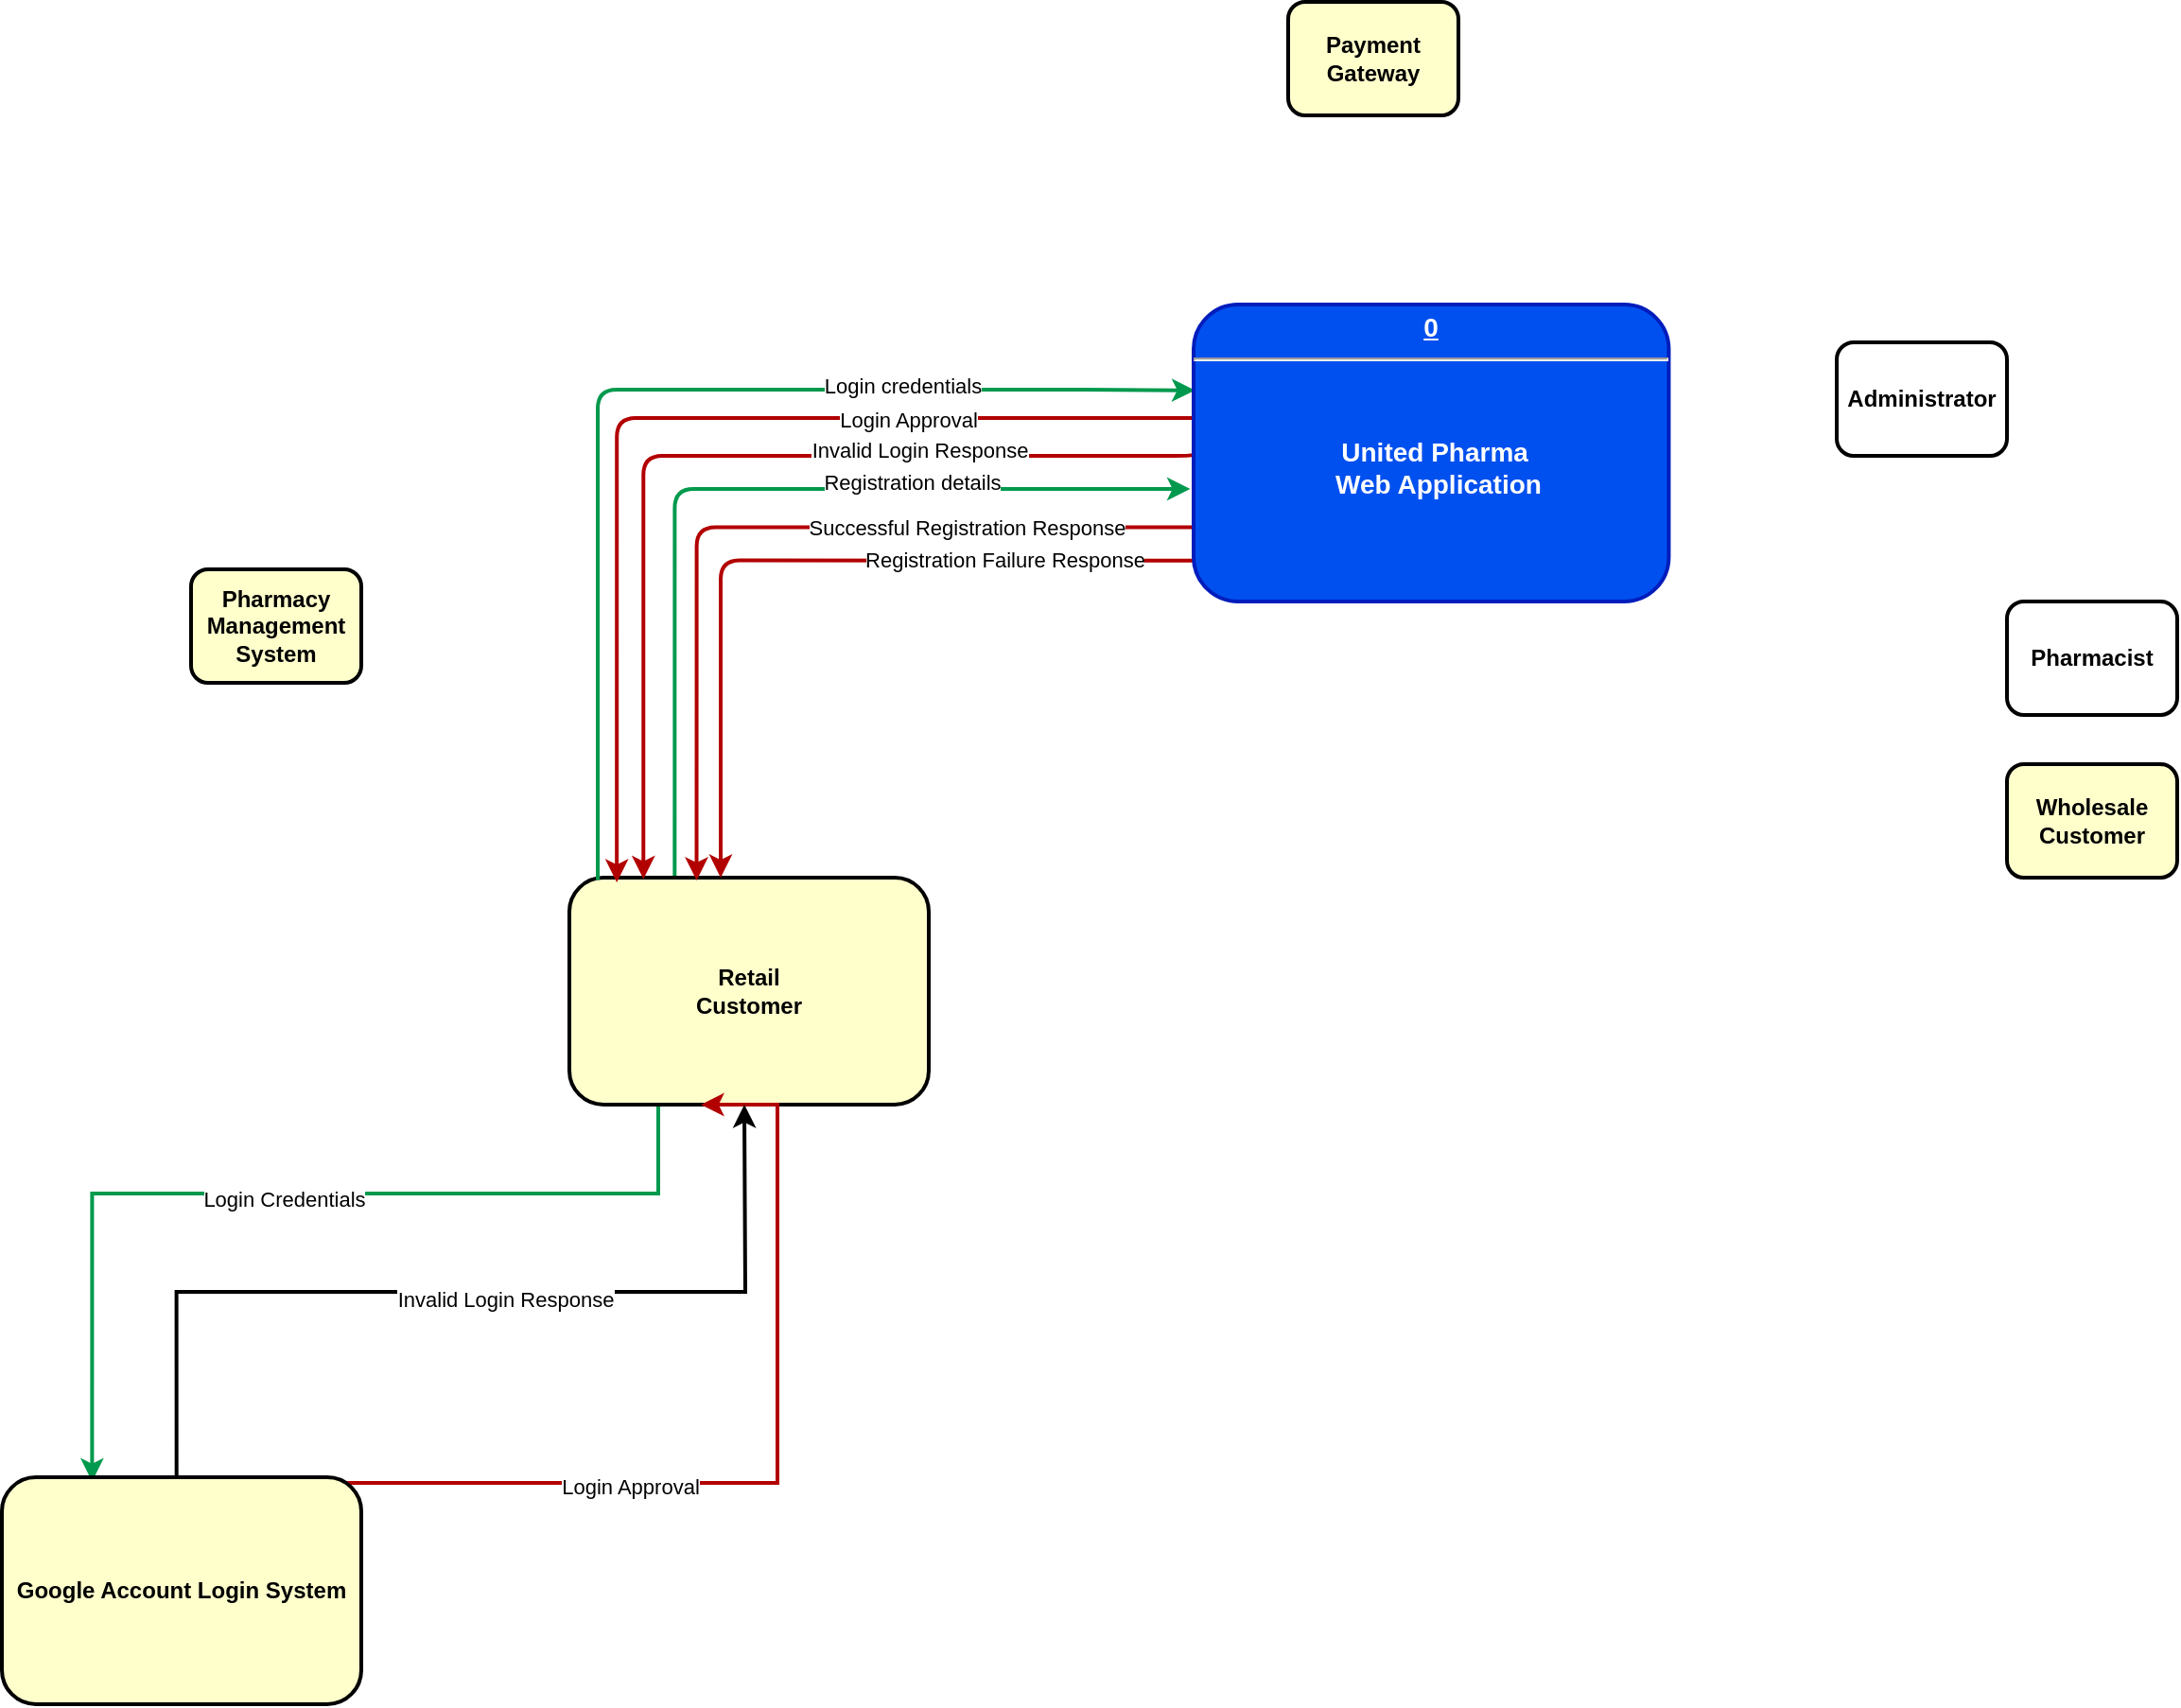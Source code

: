 <mxfile version="21.6.2" type="github">
  <diagram name="Page-1" id="c7558073-3199-34d8-9f00-42111426c3f3">
    <mxGraphModel dx="1035" dy="522" grid="1" gridSize="10" guides="1" tooltips="1" connect="1" arrows="1" fold="1" page="1" pageScale="1" pageWidth="1654" pageHeight="2336" background="none" math="0" shadow="0">
      <root>
        <mxCell id="0" />
        <mxCell id="1" parent="0" />
        <mxCell id="LAr76dedplg_a-63oy3K-29" style="edgeStyle=orthogonalEdgeStyle;rounded=1;orthogonalLoop=1;jettySize=auto;html=1;entryX=-0.007;entryY=0.621;entryDx=0;entryDy=0;entryPerimeter=0;strokeWidth=2;exitX=0.293;exitY=-0.006;exitDx=0;exitDy=0;exitPerimeter=0;strokeColor=#00994D;" edge="1" parent="1" source="LEWASo-noqgJ5dtIMuOe-100" target="LEWASo-noqgJ5dtIMuOe-126">
          <mxGeometry relative="1" as="geometry">
            <Array as="points">
              <mxPoint x="396" y="918" />
            </Array>
          </mxGeometry>
        </mxCell>
        <mxCell id="LAr76dedplg_a-63oy3K-30" value="Registration details" style="edgeLabel;html=1;align=center;verticalAlign=bottom;resizable=0;points=[];" vertex="1" connectable="0" parent="LAr76dedplg_a-63oy3K-29">
          <mxGeometry x="0.341" y="-5" relative="1" as="geometry">
            <mxPoint x="10" as="offset" />
          </mxGeometry>
        </mxCell>
        <mxCell id="LAr76dedplg_a-63oy3K-37" style="edgeStyle=orthogonalEdgeStyle;rounded=0;orthogonalLoop=1;jettySize=auto;html=1;entryX=0.251;entryY=0.019;entryDx=0;entryDy=0;entryPerimeter=0;strokeColor=#00994D;strokeWidth=2;" edge="1" parent="1" source="LEWASo-noqgJ5dtIMuOe-100" target="LAr76dedplg_a-63oy3K-36">
          <mxGeometry relative="1" as="geometry">
            <Array as="points">
              <mxPoint x="387" y="1290" />
              <mxPoint x="88" y="1290" />
            </Array>
          </mxGeometry>
        </mxCell>
        <mxCell id="LAr76dedplg_a-63oy3K-38" value="Login Credentials" style="edgeLabel;html=1;align=center;verticalAlign=middle;resizable=0;points=[];horizontal=1;" vertex="1" connectable="0" parent="LAr76dedplg_a-63oy3K-37">
          <mxGeometry x="-0.016" y="3" relative="1" as="geometry">
            <mxPoint as="offset" />
          </mxGeometry>
        </mxCell>
        <mxCell id="LEWASo-noqgJ5dtIMuOe-100" value="Retail&#xa;Customer" style="whiteSpace=wrap;align=center;verticalAlign=middle;fontStyle=1;strokeWidth=2;fillColor=#FFFFCC;labelBackgroundColor=none;rounded=1;fillOpacity=100;" parent="1" vertex="1">
          <mxGeometry x="340" y="1123" width="190" height="120" as="geometry" />
        </mxCell>
        <mxCell id="LEWASo-noqgJ5dtIMuOe-97" value="Administrator" style="whiteSpace=wrap;align=center;verticalAlign=middle;fontStyle=1;strokeWidth=2;labelBackgroundColor=none;rounded=1;fillOpacity=100;" parent="1" vertex="1">
          <mxGeometry x="1010" y="840" width="90" height="60" as="geometry" />
        </mxCell>
        <mxCell id="LEWASo-noqgJ5dtIMuOe-98" value="Pharmacist" style="whiteSpace=wrap;align=center;verticalAlign=middle;fontStyle=1;strokeWidth=2;labelBackgroundColor=none;rounded=1;fillOpacity=100;" parent="1" vertex="1">
          <mxGeometry x="1100" y="977" width="90" height="60" as="geometry" />
        </mxCell>
        <mxCell id="LEWASo-noqgJ5dtIMuOe-99" value="Wholesale Customer" style="whiteSpace=wrap;align=center;verticalAlign=middle;fontStyle=1;strokeWidth=2;fillColor=#FFFFCC;labelBackgroundColor=none;rounded=1;fillOpacity=100;" parent="1" vertex="1">
          <mxGeometry x="1100" y="1063" width="90" height="60" as="geometry" />
        </mxCell>
        <mxCell id="LAr76dedplg_a-63oy3K-15" style="edgeStyle=orthogonalEdgeStyle;rounded=1;orthogonalLoop=1;jettySize=auto;html=1;exitX=0.079;exitY=0.01;exitDx=0;exitDy=0;strokeWidth=2;fillOpacity=100;strokeColor=#00994D;entryX=0.003;entryY=0.289;entryDx=0;entryDy=0;exitPerimeter=0;elbow=vertical;entryPerimeter=0;" edge="1" parent="1" source="LEWASo-noqgJ5dtIMuOe-100" target="LEWASo-noqgJ5dtIMuOe-126">
          <mxGeometry relative="1" as="geometry">
            <Array as="points">
              <mxPoint x="355" y="865" />
              <mxPoint x="602" y="865" />
            </Array>
          </mxGeometry>
        </mxCell>
        <mxCell id="LAr76dedplg_a-63oy3K-26" value="Login credentials" style="edgeLabel;html=1;align=center;verticalAlign=middle;resizable=0;points=[];" vertex="1" connectable="0" parent="LAr76dedplg_a-63oy3K-15">
          <mxGeometry x="0.46" y="2" relative="1" as="geometry">
            <mxPoint as="offset" />
          </mxGeometry>
        </mxCell>
        <mxCell id="LAr76dedplg_a-63oy3K-17" style="edgeStyle=elbowEdgeStyle;rounded=1;orthogonalLoop=1;jettySize=auto;html=1;strokeWidth=2;fillColor=#e51400;strokeColor=#B20000;elbow=vertical;exitX=0;exitY=0.5;exitDx=0;exitDy=0;entryX=0.206;entryY=0.006;entryDx=0;entryDy=0;entryPerimeter=0;" edge="1" parent="1" source="LEWASo-noqgJ5dtIMuOe-126" target="LEWASo-noqgJ5dtIMuOe-100">
          <mxGeometry relative="1" as="geometry">
            <mxPoint x="380" y="1128" as="targetPoint" />
            <Array as="points">
              <mxPoint x="490" y="900" />
            </Array>
          </mxGeometry>
        </mxCell>
        <mxCell id="LAr76dedplg_a-63oy3K-28" value="Invalid Login Response" style="edgeLabel;html=1;align=center;verticalAlign=middle;resizable=0;points=[];" vertex="1" connectable="0" parent="LAr76dedplg_a-63oy3K-17">
          <mxGeometry x="-0.433" y="-3" relative="1" as="geometry">
            <mxPoint as="offset" />
          </mxGeometry>
        </mxCell>
        <mxCell id="LEWASo-noqgJ5dtIMuOe-101" value="Pharmacy Management System" style="whiteSpace=wrap;align=center;verticalAlign=middle;fontStyle=1;strokeWidth=2;fillColor=#FFFFCC;labelBackgroundColor=none;rounded=1;fillOpacity=100;" parent="1" vertex="1">
          <mxGeometry x="140" y="960" width="90" height="60" as="geometry" />
        </mxCell>
        <mxCell id="LEWASo-noqgJ5dtIMuOe-102" value="Payment Gateway" style="whiteSpace=wrap;align=center;verticalAlign=middle;fontStyle=1;strokeWidth=2;fillColor=#FFFFCC;labelBackgroundColor=none;rounded=1;fillOpacity=100;" parent="1" vertex="1">
          <mxGeometry x="720" y="660" width="90" height="60" as="geometry" />
        </mxCell>
        <mxCell id="LAr76dedplg_a-63oy3K-19" style="edgeStyle=orthogonalEdgeStyle;rounded=1;orthogonalLoop=1;jettySize=auto;html=1;strokeWidth=2;fillColor=#e51400;strokeColor=#B20000;entryX=0.132;entryY=0.021;entryDx=0;entryDy=0;entryPerimeter=0;elbow=vertical;" edge="1" parent="1" source="LEWASo-noqgJ5dtIMuOe-126" target="LEWASo-noqgJ5dtIMuOe-100">
          <mxGeometry relative="1" as="geometry">
            <mxPoint x="576.77" y="888.37" as="sourcePoint" />
            <mxPoint x="380" y="1127" as="targetPoint" />
            <Array as="points">
              <mxPoint x="365" y="880" />
            </Array>
          </mxGeometry>
        </mxCell>
        <mxCell id="LAr76dedplg_a-63oy3K-27" value="Login Approval" style="edgeLabel;html=1;align=center;verticalAlign=middle;resizable=0;points=[];" vertex="1" connectable="0" parent="LAr76dedplg_a-63oy3K-19">
          <mxGeometry x="-0.452" y="1" relative="1" as="geometry">
            <mxPoint as="offset" />
          </mxGeometry>
        </mxCell>
        <mxCell id="LAr76dedplg_a-63oy3K-31" style="edgeStyle=orthogonalEdgeStyle;rounded=1;orthogonalLoop=1;jettySize=auto;html=1;exitX=0;exitY=0.75;exitDx=0;exitDy=0;entryX=0.354;entryY=0.012;entryDx=0;entryDy=0;entryPerimeter=0;strokeWidth=2;fillColor=#e51400;strokeColor=#B20000;" edge="1" parent="1" source="LEWASo-noqgJ5dtIMuOe-126" target="LEWASo-noqgJ5dtIMuOe-100">
          <mxGeometry relative="1" as="geometry" />
        </mxCell>
        <mxCell id="LAr76dedplg_a-63oy3K-32" value="Successful Registration Response" style="edgeLabel;html=1;align=center;verticalAlign=middle;resizable=0;points=[];labelPosition=center;verticalLabelPosition=middle;" vertex="1" connectable="0" parent="LAr76dedplg_a-63oy3K-31">
          <mxGeometry x="-0.377" y="1" relative="1" as="geometry">
            <mxPoint x="20" y="-1" as="offset" />
          </mxGeometry>
        </mxCell>
        <mxCell id="LAr76dedplg_a-63oy3K-33" style="edgeStyle=orthogonalEdgeStyle;rounded=1;orthogonalLoop=1;jettySize=auto;html=1;exitX=0.007;exitY=0.862;exitDx=0;exitDy=0;strokeWidth=2;exitPerimeter=0;fillColor=#e51400;strokeColor=#B20000;" edge="1" parent="1" source="LEWASo-noqgJ5dtIMuOe-126" target="LEWASo-noqgJ5dtIMuOe-100">
          <mxGeometry relative="1" as="geometry">
            <mxPoint x="440" y="1110" as="targetPoint" />
            <Array as="points">
              <mxPoint x="420" y="955" />
            </Array>
          </mxGeometry>
        </mxCell>
        <mxCell id="LAr76dedplg_a-63oy3K-34" value="Registration Failure Response" style="edgeLabel;html=1;align=center;verticalAlign=middle;resizable=0;points=[];" vertex="1" connectable="0" parent="LAr76dedplg_a-63oy3K-33">
          <mxGeometry x="-0.513" y="-1" relative="1" as="geometry">
            <mxPoint as="offset" />
          </mxGeometry>
        </mxCell>
        <mxCell id="LEWASo-noqgJ5dtIMuOe-126" value="&lt;p style=&quot;margin: 4px 0px 0px; text-align: center; text-decoration: underline; font-size: 14px;&quot;&gt;0&lt;/p&gt;&lt;hr style=&quot;font-size: 14px;&quot;&gt;&lt;p style=&quot;margin: 0px 0px 0px 8px; font-size: 14px;&quot;&gt;&lt;br&gt;&lt;br&gt;&lt;/p&gt;&lt;p style=&quot;margin: 0px 0px 0px 8px; font-size: 14px;&quot;&gt;United Pharma&amp;nbsp;&lt;/p&gt;&lt;p style=&quot;margin: 0px 0px 0px 8px; font-size: 14px;&quot;&gt;Web Application&lt;/p&gt;" style="verticalAlign=middle;align=center;overflow=fill;fontSize=14;fontFamily=Helvetica;html=1;rounded=1;fontStyle=1;strokeWidth=2;fillColor=#0050ef;fontColor=#ffffff;strokeColor=#001DBC;labelBackgroundColor=none;fillOpacity=100;" parent="1" vertex="1">
          <mxGeometry x="670" y="820" width="251.22" height="157" as="geometry" />
        </mxCell>
        <mxCell id="LAr76dedplg_a-63oy3K-39" style="edgeStyle=orthogonalEdgeStyle;rounded=0;orthogonalLoop=1;jettySize=auto;html=1;exitX=0.36;exitY=0.025;exitDx=0;exitDy=0;entryX=0.75;entryY=1;entryDx=0;entryDy=0;fillColor=#e51400;strokeColor=#B20000;strokeWidth=2;exitPerimeter=0;" edge="1" parent="1" source="LAr76dedplg_a-63oy3K-36">
          <mxGeometry relative="1" as="geometry">
            <mxPoint x="408.26" y="1483.36" as="sourcePoint" />
            <mxPoint x="409.5" y="1243" as="targetPoint" />
            <Array as="points">
              <mxPoint x="450" y="1443" />
              <mxPoint x="450" y="1243" />
            </Array>
          </mxGeometry>
        </mxCell>
        <mxCell id="LAr76dedplg_a-63oy3K-40" value="Login Approval" style="edgeLabel;html=1;align=center;verticalAlign=middle;resizable=0;points=[];horizontal=1;" vertex="1" connectable="0" parent="LAr76dedplg_a-63oy3K-39">
          <mxGeometry x="-0.097" y="-2" relative="1" as="geometry">
            <mxPoint as="offset" />
          </mxGeometry>
        </mxCell>
        <mxCell id="LAr76dedplg_a-63oy3K-41" style="edgeStyle=orthogonalEdgeStyle;rounded=0;orthogonalLoop=1;jettySize=auto;html=1;exitX=0.486;exitY=-0.003;exitDx=0;exitDy=0;entryX=0.75;entryY=1;entryDx=0;entryDy=0;exitPerimeter=0;strokeWidth=2;horizontal=1;" edge="1" parent="1" source="LAr76dedplg_a-63oy3K-36">
          <mxGeometry relative="1" as="geometry">
            <mxPoint x="432.5" y="1480" as="sourcePoint" />
            <mxPoint x="432.5" y="1243" as="targetPoint" />
          </mxGeometry>
        </mxCell>
        <mxCell id="LAr76dedplg_a-63oy3K-42" value="Invalid Login Response" style="edgeLabel;html=1;align=center;verticalAlign=middle;resizable=0;points=[];horizontal=1;" vertex="1" connectable="0" parent="LAr76dedplg_a-63oy3K-41">
          <mxGeometry x="0.09" y="-4" relative="1" as="geometry">
            <mxPoint as="offset" />
          </mxGeometry>
        </mxCell>
        <mxCell id="LAr76dedplg_a-63oy3K-36" value="Google Account Login System" style="whiteSpace=wrap;align=center;verticalAlign=middle;fontStyle=1;strokeWidth=2;fillColor=#FFFFCC;labelBackgroundColor=none;rounded=1;fillOpacity=100;" vertex="1" parent="1">
          <mxGeometry x="40" y="1440" width="190" height="120" as="geometry" />
        </mxCell>
      </root>
    </mxGraphModel>
  </diagram>
</mxfile>
